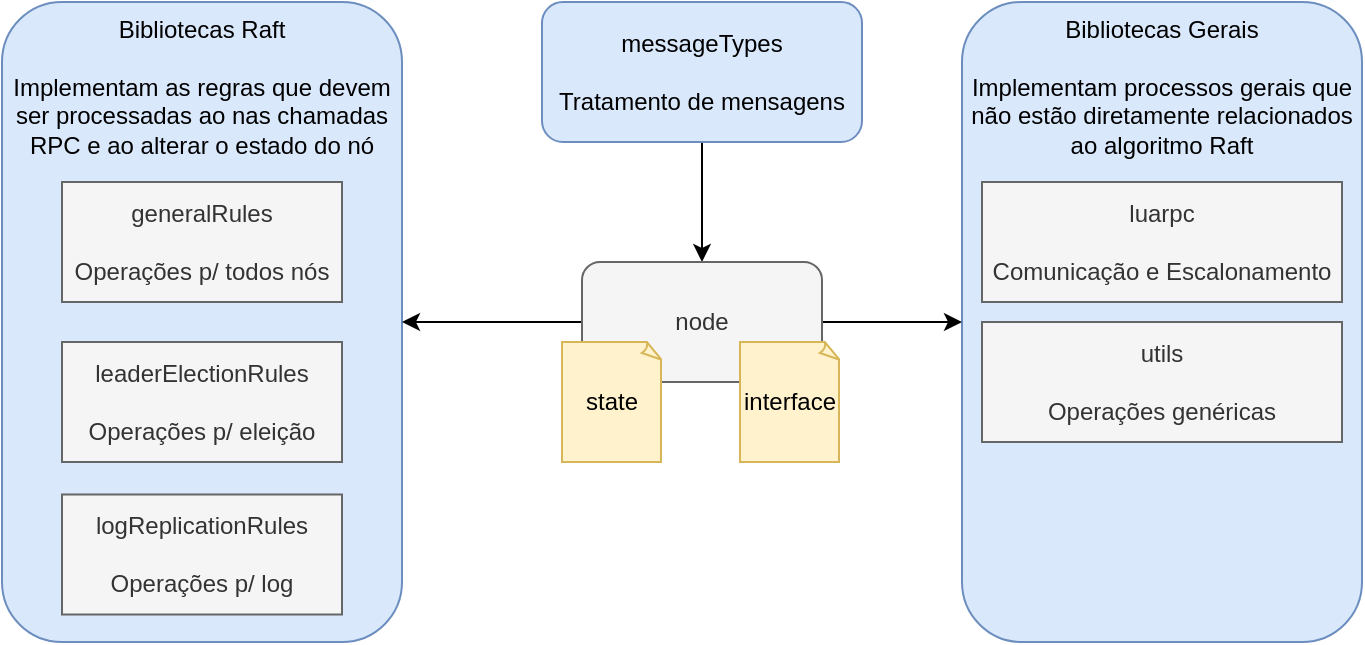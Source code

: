 <mxfile version="14.0.5" type="device"><diagram id="6LI9atoL_yJbCogCSwpk" name="Page-1"><mxGraphModel dx="1422" dy="746" grid="1" gridSize="10" guides="1" tooltips="1" connect="1" arrows="1" fold="1" page="1" pageScale="1" pageWidth="827" pageHeight="1169" math="0" shadow="0"><root><mxCell id="0"/><mxCell id="1" parent="0"/><mxCell id="CxYje_8mc1mKlqU6zXJc-29" value="Bibliotecas Gerais&lt;br&gt;&lt;br&gt;Implementam processos gerais que não estão diretamente relacionados ao algoritmo Raft" style="rounded=1;whiteSpace=wrap;html=1;glass=0;align=center;verticalAlign=top;fillColor=#dae8fc;strokeColor=#6c8ebf;" vertex="1" parent="1"><mxGeometry x="500" y="130" width="200" height="320" as="geometry"/></mxCell><mxCell id="CxYje_8mc1mKlqU6zXJc-26" value="Bibliotecas Raft&lt;br&gt;&lt;br&gt;Implementam as regras que devem ser processadas ao nas chamadas RPC e ao alterar o estado do nó" style="rounded=1;whiteSpace=wrap;html=1;glass=0;align=center;verticalAlign=top;fillColor=#dae8fc;strokeColor=#6c8ebf;" vertex="1" parent="1"><mxGeometry x="20" y="130" width="200" height="320" as="geometry"/></mxCell><mxCell id="CxYje_8mc1mKlqU6zXJc-1" value="luarpc&lt;br&gt;&lt;br&gt;Comunicação e Escalonamento" style="rounded=0;whiteSpace=wrap;html=1;fillColor=#f5f5f5;strokeColor=#666666;fontColor=#333333;" vertex="1" parent="1"><mxGeometry x="510" y="220" width="180" height="60" as="geometry"/></mxCell><mxCell id="CxYje_8mc1mKlqU6zXJc-18" value="" style="edgeStyle=orthogonalEdgeStyle;rounded=0;orthogonalLoop=1;jettySize=auto;html=1;startArrow=classic;startFill=1;endArrow=none;endFill=0;" edge="1" parent="1" source="CxYje_8mc1mKlqU6zXJc-2" target="CxYje_8mc1mKlqU6zXJc-17"><mxGeometry relative="1" as="geometry"/></mxCell><mxCell id="CxYje_8mc1mKlqU6zXJc-27" style="edgeStyle=orthogonalEdgeStyle;rounded=0;orthogonalLoop=1;jettySize=auto;html=1;startArrow=none;startFill=0;endArrow=classic;endFill=1;" edge="1" parent="1" source="CxYje_8mc1mKlqU6zXJc-2" target="CxYje_8mc1mKlqU6zXJc-26"><mxGeometry relative="1" as="geometry"/></mxCell><mxCell id="CxYje_8mc1mKlqU6zXJc-31" style="edgeStyle=orthogonalEdgeStyle;rounded=0;orthogonalLoop=1;jettySize=auto;html=1;startArrow=none;startFill=0;endArrow=classic;endFill=1;" edge="1" parent="1" source="CxYje_8mc1mKlqU6zXJc-2" target="CxYje_8mc1mKlqU6zXJc-29"><mxGeometry relative="1" as="geometry"/></mxCell><mxCell id="CxYje_8mc1mKlqU6zXJc-2" value="node" style="rounded=1;whiteSpace=wrap;html=1;fillColor=#f5f5f5;strokeColor=#666666;fontColor=#333333;" vertex="1" parent="1"><mxGeometry x="310" y="260" width="120" height="60" as="geometry"/></mxCell><mxCell id="CxYje_8mc1mKlqU6zXJc-5" value="utils&lt;br&gt;&lt;br&gt;Operações genéricas" style="rounded=0;whiteSpace=wrap;html=1;fillColor=#f5f5f5;strokeColor=#666666;fontColor=#333333;" vertex="1" parent="1"><mxGeometry x="510" y="290" width="180" height="60" as="geometry"/></mxCell><mxCell id="CxYje_8mc1mKlqU6zXJc-7" value="generalRules&lt;br&gt;&lt;br&gt;Operações p/ todos nós" style="rounded=0;whiteSpace=wrap;html=1;fillColor=#f5f5f5;strokeColor=#666666;fontColor=#333333;" vertex="1" parent="1"><mxGeometry x="50" y="220" width="140" height="60" as="geometry"/></mxCell><mxCell id="CxYje_8mc1mKlqU6zXJc-8" value="leaderElectionRules&lt;br&gt;&lt;br&gt;Operações p/ eleição" style="rounded=0;whiteSpace=wrap;html=1;fillColor=#f5f5f5;strokeColor=#666666;fontColor=#333333;" vertex="1" parent="1"><mxGeometry x="50" y="300" width="140" height="60" as="geometry"/></mxCell><mxCell id="CxYje_8mc1mKlqU6zXJc-9" value="logReplicationRules&lt;br&gt;&lt;br&gt;Operações p/ log" style="rounded=0;whiteSpace=wrap;html=1;fillColor=#f5f5f5;strokeColor=#666666;fontColor=#333333;" vertex="1" parent="1"><mxGeometry x="50" y="376.25" width="140" height="60" as="geometry"/></mxCell><mxCell id="CxYje_8mc1mKlqU6zXJc-14" value="interface" style="whiteSpace=wrap;html=1;shape=mxgraph.basic.document;fillColor=#fff2cc;strokeColor=#d6b656;" vertex="1" parent="1"><mxGeometry x="389" y="300" width="50" height="60" as="geometry"/></mxCell><mxCell id="CxYje_8mc1mKlqU6zXJc-17" value="messageTypes&lt;br&gt;&lt;br&gt;Tratamento de mensagens" style="rounded=1;whiteSpace=wrap;html=1;fillColor=#dae8fc;strokeColor=#6c8ebf;" vertex="1" parent="1"><mxGeometry x="290" y="130" width="160" height="70" as="geometry"/></mxCell><mxCell id="CxYje_8mc1mKlqU6zXJc-28" value="state" style="whiteSpace=wrap;html=1;shape=mxgraph.basic.document;fillColor=#fff2cc;strokeColor=#d6b656;" vertex="1" parent="1"><mxGeometry x="300" y="300" width="50" height="60" as="geometry"/></mxCell></root></mxGraphModel></diagram></mxfile>